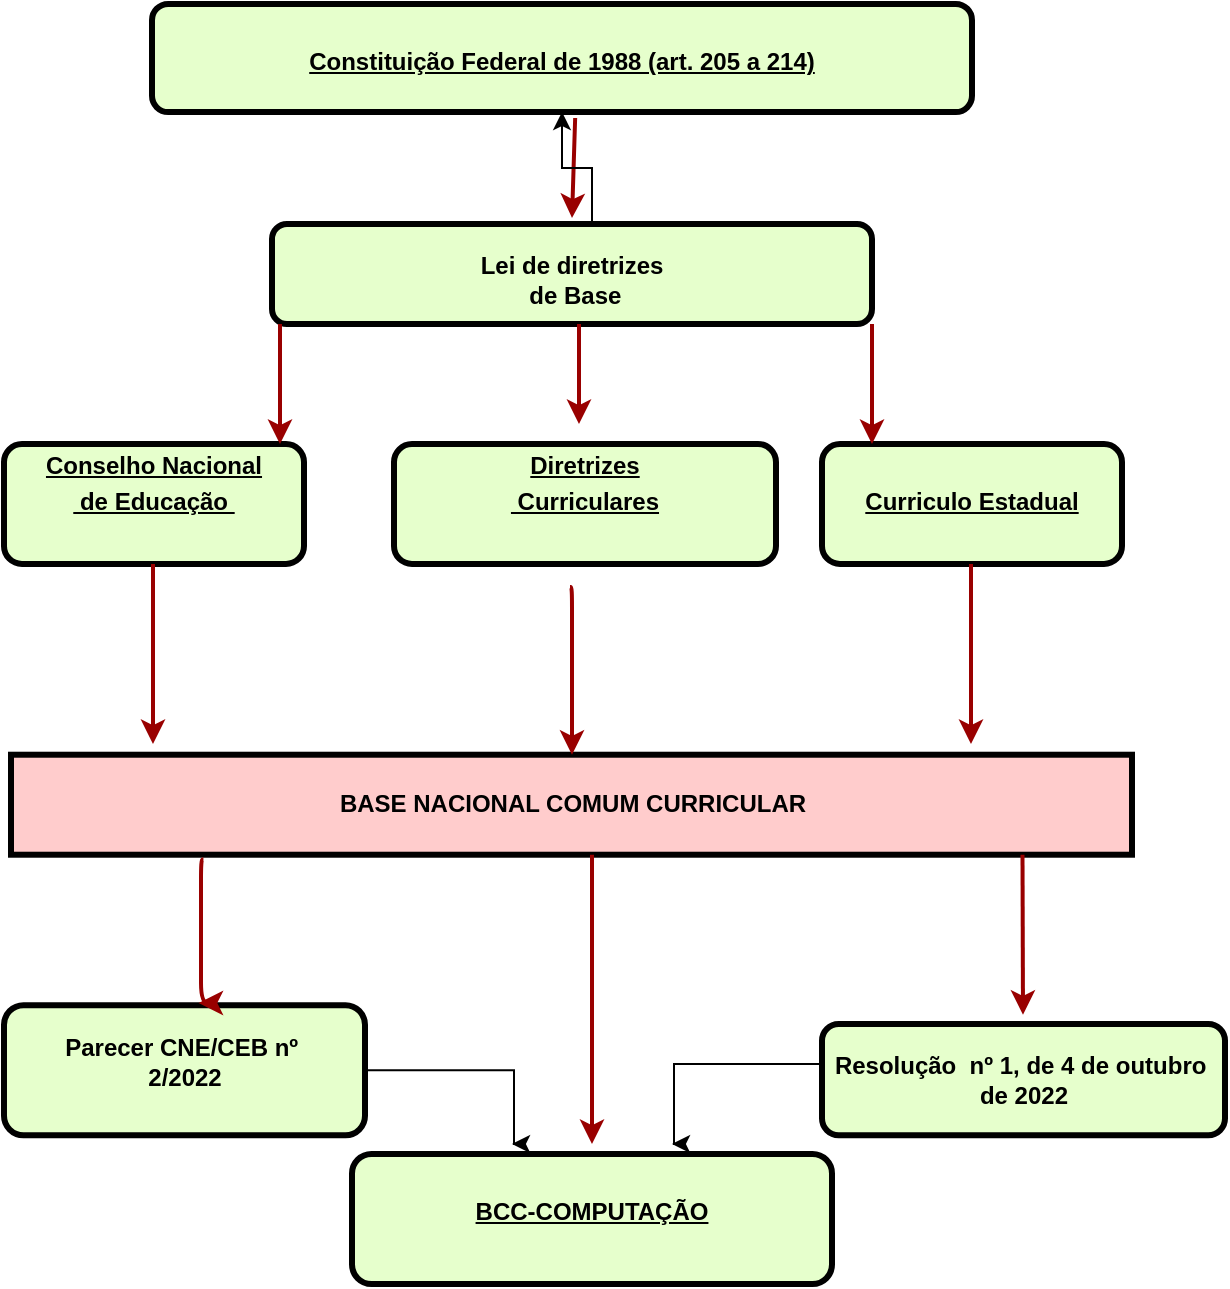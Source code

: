 <mxfile version="26.0.16">
  <diagram name="Page-1" id="c7558073-3199-34d8-9f00-42111426c3f3">
    <mxGraphModel dx="1114" dy="558" grid="1" gridSize="10" guides="1" tooltips="1" connect="1" arrows="1" fold="1" page="1" pageScale="1" pageWidth="826" pageHeight="1169" background="none" math="0" shadow="0">
      <root>
        <mxCell id="0" />
        <mxCell id="1" parent="0" />
        <mxCell id="5" value="BASE NACIONAL COMUM CURRICULAR" style="shape=process;whiteSpace=wrap;align=center;verticalAlign=middle;size=0;fontStyle=1;strokeWidth=3;fillColor=#FFCCCC" parent="1" vertex="1">
          <mxGeometry x="159.5" y="485.36" width="560.5" height="50" as="geometry" />
        </mxCell>
        <mxCell id="6" value="&lt;p style=&quot;margin: 0px; margin-top: 4px; text-align: center; text-decoration: underline;&quot;&gt;&lt;span style=&quot;text-wrap-mode: wrap;&quot;&gt;&lt;font style=&quot;vertical-align: inherit;&quot;&gt;&lt;font style=&quot;vertical-align: inherit;&quot;&gt;&lt;font style=&quot;vertical-align: inherit;&quot;&gt;&lt;font style=&quot;vertical-align: inherit;&quot;&gt;&lt;br&gt;&lt;/font&gt;&lt;/font&gt;&lt;/font&gt;&lt;/font&gt;&lt;/span&gt;&lt;/p&gt;&lt;p style=&quot;margin: 0px; margin-top: 4px; text-align: center; text-decoration: underline;&quot;&gt;&lt;span style=&quot;text-wrap-mode: wrap;&quot;&gt;&lt;font style=&quot;vertical-align: inherit;&quot;&gt;&lt;font style=&quot;vertical-align: inherit;&quot;&gt;&lt;font style=&quot;vertical-align: inherit;&quot;&gt;&lt;font style=&quot;vertical-align: inherit;&quot;&gt;Constituição Federal de 1988 (art. 205 a 214)&lt;/font&gt;&lt;/font&gt;&lt;/font&gt;&lt;/font&gt;&lt;/span&gt;&lt;/p&gt;" style="verticalAlign=middle;align=center;overflow=fill;fontSize=12;fontFamily=Helvetica;html=1;rounded=1;fontStyle=1;strokeWidth=3;fillColor=#E6FFCC" parent="1" vertex="1">
          <mxGeometry x="230" y="110" width="410" height="54" as="geometry" />
        </mxCell>
        <mxCell id="8" value="&lt;p style=&quot;margin: 0px; margin-top: 4px; text-align: center; text-decoration: underline;&quot;&gt;&lt;font style=&quot;vertical-align: inherit;&quot;&gt;&lt;font style=&quot;vertical-align: inherit;&quot;&gt;&lt;br&gt;&lt;/font&gt;&lt;/font&gt;&lt;/p&gt;&lt;p style=&quot;margin: 0px; margin-top: 4px; text-align: center; text-decoration: underline;&quot;&gt;&lt;font style=&quot;vertical-align: inherit;&quot;&gt;&lt;font style=&quot;vertical-align: inherit;&quot;&gt;Curriculo Estadual&lt;/font&gt;&lt;/font&gt;&lt;/p&gt;" style="verticalAlign=middle;align=center;overflow=fill;fontSize=12;fontFamily=Helvetica;html=1;rounded=1;fontStyle=1;strokeWidth=3;fillColor=#E6FFCC" parent="1" vertex="1">
          <mxGeometry x="565" y="330" width="150" height="60" as="geometry" />
        </mxCell>
        <mxCell id="rS8yMesXYMJTC6e7CVPK-121" style="edgeStyle=orthogonalEdgeStyle;rounded=0;orthogonalLoop=1;jettySize=auto;html=1;" parent="1" source="9" edge="1">
          <mxGeometry relative="1" as="geometry">
            <mxPoint x="490" y="680" as="targetPoint" />
            <Array as="points">
              <mxPoint x="491" y="640" />
            </Array>
          </mxGeometry>
        </mxCell>
        <mxCell id="9" value="&lt;div&gt;&lt;br&gt;&lt;/div&gt;&lt;div&gt;&lt;font style=&quot;vertical-align: inherit;&quot;&gt;&lt;font style=&quot;vertical-align: inherit;&quot;&gt;&lt;font style=&quot;vertical-align: inherit;&quot;&gt;Resolução&amp;nbsp; nº 1, de 4 de outubro&amp;nbsp;&lt;/font&gt;&lt;/font&gt;&lt;/font&gt;&lt;div&gt;&lt;font style=&quot;vertical-align: inherit;&quot;&gt;&lt;font style=&quot;vertical-align: inherit;&quot;&gt;&lt;font style=&quot;vertical-align: inherit;&quot;&gt;de 2022&lt;/font&gt;&lt;/font&gt;&lt;/font&gt;&lt;/div&gt;&lt;/div&gt;" style="verticalAlign=middle;align=center;overflow=fill;fontSize=12;fontFamily=Helvetica;html=1;rounded=1;fontStyle=1;strokeWidth=3;fillColor=#E6FFCC" parent="1" vertex="1">
          <mxGeometry x="565" y="620" width="201.5" height="55.64" as="geometry" />
        </mxCell>
        <mxCell id="rS8yMesXYMJTC6e7CVPK-120" style="edgeStyle=orthogonalEdgeStyle;rounded=0;orthogonalLoop=1;jettySize=auto;html=1;" parent="1" source="10" edge="1">
          <mxGeometry relative="1" as="geometry">
            <mxPoint x="410" y="680" as="targetPoint" />
            <Array as="points">
              <mxPoint x="411" y="643" />
            </Array>
          </mxGeometry>
        </mxCell>
        <mxCell id="10" value="&lt;div&gt;&lt;font style=&quot;vertical-align: inherit;&quot;&gt;&lt;font style=&quot;vertical-align: inherit;&quot;&gt;&lt;br&gt;&lt;/font&gt;&lt;/font&gt;&lt;/div&gt;&lt;font style=&quot;vertical-align: inherit;&quot;&gt;&lt;font style=&quot;vertical-align: inherit;&quot;&gt;&lt;font style=&quot;vertical-align: inherit;&quot;&gt;&lt;font style=&quot;vertical-align: inherit;&quot;&gt;Parecer CNE/CEB nº&amp;nbsp;&lt;/font&gt;&lt;/font&gt;&lt;/font&gt;&lt;/font&gt;&lt;div&gt;&lt;font style=&quot;vertical-align: inherit;&quot;&gt;&lt;font style=&quot;vertical-align: inherit;&quot;&gt;&lt;font style=&quot;vertical-align: inherit;&quot;&gt;&lt;font style=&quot;vertical-align: inherit;&quot;&gt;&lt;font style=&quot;vertical-align: inherit;&quot;&gt;&lt;font style=&quot;vertical-align: inherit;&quot;&gt;2/2022&lt;/font&gt;&lt;/font&gt;&lt;/font&gt;&lt;/font&gt;&lt;/font&gt;&lt;/font&gt;&lt;/div&gt;" style="verticalAlign=middle;align=center;overflow=fill;fontSize=12;fontFamily=Helvetica;html=1;rounded=1;fontStyle=1;strokeWidth=3;fillColor=#E6FFCC" parent="1" vertex="1">
          <mxGeometry x="156" y="610.64" width="180.5" height="65" as="geometry" />
        </mxCell>
        <mxCell id="36" value="" style="edgeStyle=none;noEdgeStyle=1;strokeColor=#990000;strokeWidth=2" parent="1" edge="1">
          <mxGeometry width="100" height="100" relative="1" as="geometry">
            <mxPoint x="441.58" y="167" as="sourcePoint" />
            <mxPoint x="440.001" y="217" as="targetPoint" />
          </mxGeometry>
        </mxCell>
        <mxCell id="11" value="&lt;p style=&quot;margin: 0px; margin-top: 4px; text-align: center; text-decoration: underline;&quot;&gt;&lt;br&gt;&lt;/p&gt;&lt;p style=&quot;margin: 0px; margin-top: 4px; text-align: center; text-decoration: underline;&quot;&gt;&lt;font style=&quot;vertical-align: inherit;&quot;&gt;&lt;font style=&quot;vertical-align: inherit;&quot;&gt;BCC-COMPUTAÇÃO&lt;/font&gt;&lt;/font&gt;&lt;/p&gt;" style="verticalAlign=middle;align=center;overflow=fill;fontSize=12;fontFamily=Helvetica;html=1;rounded=1;fontStyle=1;strokeWidth=3;fillColor=#E6FFCC" parent="1" vertex="1">
          <mxGeometry x="330" y="685" width="240" height="65" as="geometry" />
        </mxCell>
        <mxCell id="68" value="" style="edgeStyle=elbowEdgeStyle;elbow=horizontal;strokeColor=#990000;strokeWidth=2" parent="1" edge="1">
          <mxGeometry width="100" height="100" relative="1" as="geometry">
            <mxPoint x="639.5" y="390" as="sourcePoint" />
            <mxPoint x="640" y="480" as="targetPoint" />
            <Array as="points">
              <mxPoint x="639.5" y="430" />
            </Array>
          </mxGeometry>
        </mxCell>
        <mxCell id="83" value="" style="edgeStyle=elbowEdgeStyle;elbow=horizontal;strokeColor=#990000;strokeWidth=2" parent="1" edge="1">
          <mxGeometry width="100" height="100" relative="1" as="geometry">
            <mxPoint x="665.25" y="535.36" as="sourcePoint" />
            <mxPoint x="665.25" y="615.36" as="targetPoint" />
          </mxGeometry>
        </mxCell>
        <mxCell id="85" value="" style="edgeStyle=elbowEdgeStyle;elbow=horizontal;strokeColor=#990000;strokeWidth=2" parent="1" edge="1">
          <mxGeometry width="100" height="100" relative="1" as="geometry">
            <mxPoint x="450" y="535.36" as="sourcePoint" />
            <mxPoint x="450" y="680" as="targetPoint" />
            <Array as="points">
              <mxPoint x="450" y="585.36" />
            </Array>
          </mxGeometry>
        </mxCell>
        <mxCell id="JZzo84GlXCVfw6jYOfZ_-85" value="" style="edgeStyle=orthogonalEdgeStyle;rounded=0;orthogonalLoop=1;jettySize=auto;html=1;" edge="1" parent="1" source="rS8yMesXYMJTC6e7CVPK-96" target="6">
          <mxGeometry relative="1" as="geometry">
            <Array as="points">
              <mxPoint x="450" y="192" />
              <mxPoint x="435" y="192" />
            </Array>
          </mxGeometry>
        </mxCell>
        <mxCell id="rS8yMesXYMJTC6e7CVPK-96" value="&lt;div&gt;&lt;br&gt;&lt;/div&gt;&lt;div&gt;&lt;font style=&quot;vertical-align: inherit;&quot;&gt;&lt;font style=&quot;vertical-align: inherit;&quot;&gt;&lt;font style=&quot;vertical-align: inherit;&quot;&gt;&lt;font style=&quot;vertical-align: inherit;&quot;&gt;&lt;font style=&quot;vertical-align: inherit;&quot;&gt;&lt;font style=&quot;vertical-align: inherit;&quot;&gt;&lt;font style=&quot;vertical-align: inherit;&quot;&gt;&lt;font style=&quot;vertical-align: inherit;&quot;&gt;Lei de diretrizes&lt;/font&gt;&lt;/font&gt;&lt;/font&gt;&lt;/font&gt;&lt;/font&gt;&lt;/font&gt;&lt;/font&gt;&lt;/font&gt;&lt;/div&gt;&lt;div&gt;&lt;font style=&quot;vertical-align: inherit;&quot;&gt;&lt;font style=&quot;vertical-align: inherit;&quot;&gt;&lt;font style=&quot;vertical-align: inherit;&quot;&gt;&lt;font style=&quot;vertical-align: inherit;&quot;&gt;&lt;font style=&quot;vertical-align: inherit;&quot;&gt;&lt;font style=&quot;vertical-align: inherit;&quot;&gt;&amp;nbsp;de Base&lt;/font&gt;&lt;/font&gt;&lt;/font&gt;&lt;/font&gt;&lt;/font&gt;&lt;/font&gt;&lt;/div&gt;" style="verticalAlign=middle;align=center;overflow=fill;fontSize=12;fontFamily=Helvetica;html=1;rounded=1;fontStyle=1;strokeWidth=3;fillColor=#E6FFCC" parent="1" vertex="1">
          <mxGeometry x="290" y="220" width="300" height="50" as="geometry" />
        </mxCell>
        <mxCell id="rS8yMesXYMJTC6e7CVPK-99" value="" style="edgeStyle=elbowEdgeStyle;elbow=horizontal;strokeColor=#990000;strokeWidth=2;exitX=0.567;exitY=0.996;exitDx=0;exitDy=0;exitPerimeter=0;" parent="1" edge="1">
          <mxGeometry width="100" height="100" relative="1" as="geometry">
            <mxPoint x="438.988" y="401.5" as="sourcePoint" />
            <mxPoint x="440.52" y="485.36" as="targetPoint" />
            <Array as="points" />
          </mxGeometry>
        </mxCell>
        <UserObject label="&lt;p style=&quot;margin: 0px; margin-top: 4px; text-align: center; text-decoration: underline;&quot;&gt;&lt;font style=&quot;vertical-align: inherit;&quot;&gt;&lt;font style=&quot;vertical-align: inherit;&quot;&gt;&lt;font style=&quot;vertical-align: inherit;&quot;&gt;&lt;font style=&quot;vertical-align: inherit;&quot;&gt;Diretrizes&lt;/font&gt;&lt;/font&gt;&lt;/font&gt;&lt;/font&gt;&lt;/p&gt;&lt;p style=&quot;margin: 0px; margin-top: 4px; text-align: center; text-decoration: underline;&quot;&gt;&lt;font style=&quot;vertical-align: inherit;&quot;&gt;&lt;font style=&quot;vertical-align: inherit;&quot;&gt;&amp;nbsp;Curriculares&lt;/font&gt;&lt;/font&gt;&lt;/p&gt;" link="data:page/id,c7558073-3199-34d8-9f00-42111426c3f3" id="rS8yMesXYMJTC6e7CVPK-100">
          <mxCell style="verticalAlign=middle;align=center;overflow=fill;fontSize=12;fontFamily=Helvetica;html=1;rounded=1;fontStyle=1;strokeWidth=3;fillColor=#E6FFCC" parent="1" vertex="1">
            <mxGeometry x="351" y="330" width="191" height="60" as="geometry" />
          </mxCell>
        </UserObject>
        <mxCell id="rS8yMesXYMJTC6e7CVPK-101" value="&lt;p style=&quot;margin: 0px; margin-top: 4px; text-align: center; text-decoration: underline;&quot;&gt;&lt;font style=&quot;vertical-align: inherit;&quot;&gt;&lt;font style=&quot;vertical-align: inherit;&quot;&gt;&lt;font style=&quot;vertical-align: inherit;&quot;&gt;&lt;font style=&quot;vertical-align: inherit;&quot;&gt;Conselho Nacional&lt;/font&gt;&lt;/font&gt;&lt;/font&gt;&lt;/font&gt;&lt;/p&gt;&lt;p style=&quot;margin: 0px; margin-top: 4px; text-align: center; text-decoration: underline;&quot;&gt;&lt;font style=&quot;vertical-align: inherit;&quot;&gt;&lt;font style=&quot;vertical-align: inherit;&quot;&gt;&amp;nbsp;de Educação&amp;nbsp;&lt;/font&gt;&lt;/font&gt;&lt;/p&gt;" style="verticalAlign=middle;align=center;overflow=fill;fontSize=12;fontFamily=Helvetica;html=1;rounded=1;fontStyle=1;strokeWidth=3;fillColor=#E6FFCC" parent="1" vertex="1">
          <mxGeometry x="156" y="330" width="150" height="60" as="geometry" />
        </mxCell>
        <mxCell id="rS8yMesXYMJTC6e7CVPK-103" value="" style="edgeStyle=elbowEdgeStyle;elbow=horizontal;strokeColor=#990000;strokeWidth=2;" parent="1" edge="1">
          <mxGeometry width="100" height="100" relative="1" as="geometry">
            <mxPoint x="443.5" y="270" as="sourcePoint" />
            <mxPoint x="443.5" y="320" as="targetPoint" />
            <Array as="points" />
          </mxGeometry>
        </mxCell>
        <mxCell id="rS8yMesXYMJTC6e7CVPK-108" value="" style="edgeStyle=elbowEdgeStyle;elbow=horizontal;strokeColor=#990000;strokeWidth=2;" parent="1" edge="1">
          <mxGeometry width="100" height="100" relative="1" as="geometry">
            <mxPoint x="294" y="270" as="sourcePoint" />
            <mxPoint x="294" y="330" as="targetPoint" />
            <Array as="points" />
          </mxGeometry>
        </mxCell>
        <mxCell id="rS8yMesXYMJTC6e7CVPK-109" value="" style="edgeStyle=elbowEdgeStyle;elbow=horizontal;strokeColor=#990000;strokeWidth=2;" parent="1" edge="1">
          <mxGeometry width="100" height="100" relative="1" as="geometry">
            <mxPoint x="590" y="270" as="sourcePoint" />
            <mxPoint x="590" y="330" as="targetPoint" />
            <Array as="points" />
          </mxGeometry>
        </mxCell>
        <mxCell id="rS8yMesXYMJTC6e7CVPK-113" value="" style="edgeStyle=elbowEdgeStyle;elbow=horizontal;strokeColor=#990000;strokeWidth=2;entryX=0.539;entryY=-0.018;entryDx=0;entryDy=0;entryPerimeter=0;" parent="1" target="10" edge="1">
          <mxGeometry width="100" height="100" relative="1" as="geometry">
            <mxPoint x="255.71" y="537.8" as="sourcePoint" />
            <mxPoint x="254.745" y="620.005" as="targetPoint" />
            <Array as="points" />
          </mxGeometry>
        </mxCell>
        <mxCell id="rS8yMesXYMJTC6e7CVPK-114" value="" style="edgeStyle=elbowEdgeStyle;elbow=horizontal;strokeColor=#990000;strokeWidth=2;" parent="1" edge="1">
          <mxGeometry width="100" height="100" relative="1" as="geometry">
            <mxPoint x="230.5" y="390" as="sourcePoint" />
            <mxPoint x="230" y="480" as="targetPoint" />
            <Array as="points" />
          </mxGeometry>
        </mxCell>
      </root>
    </mxGraphModel>
  </diagram>
</mxfile>
